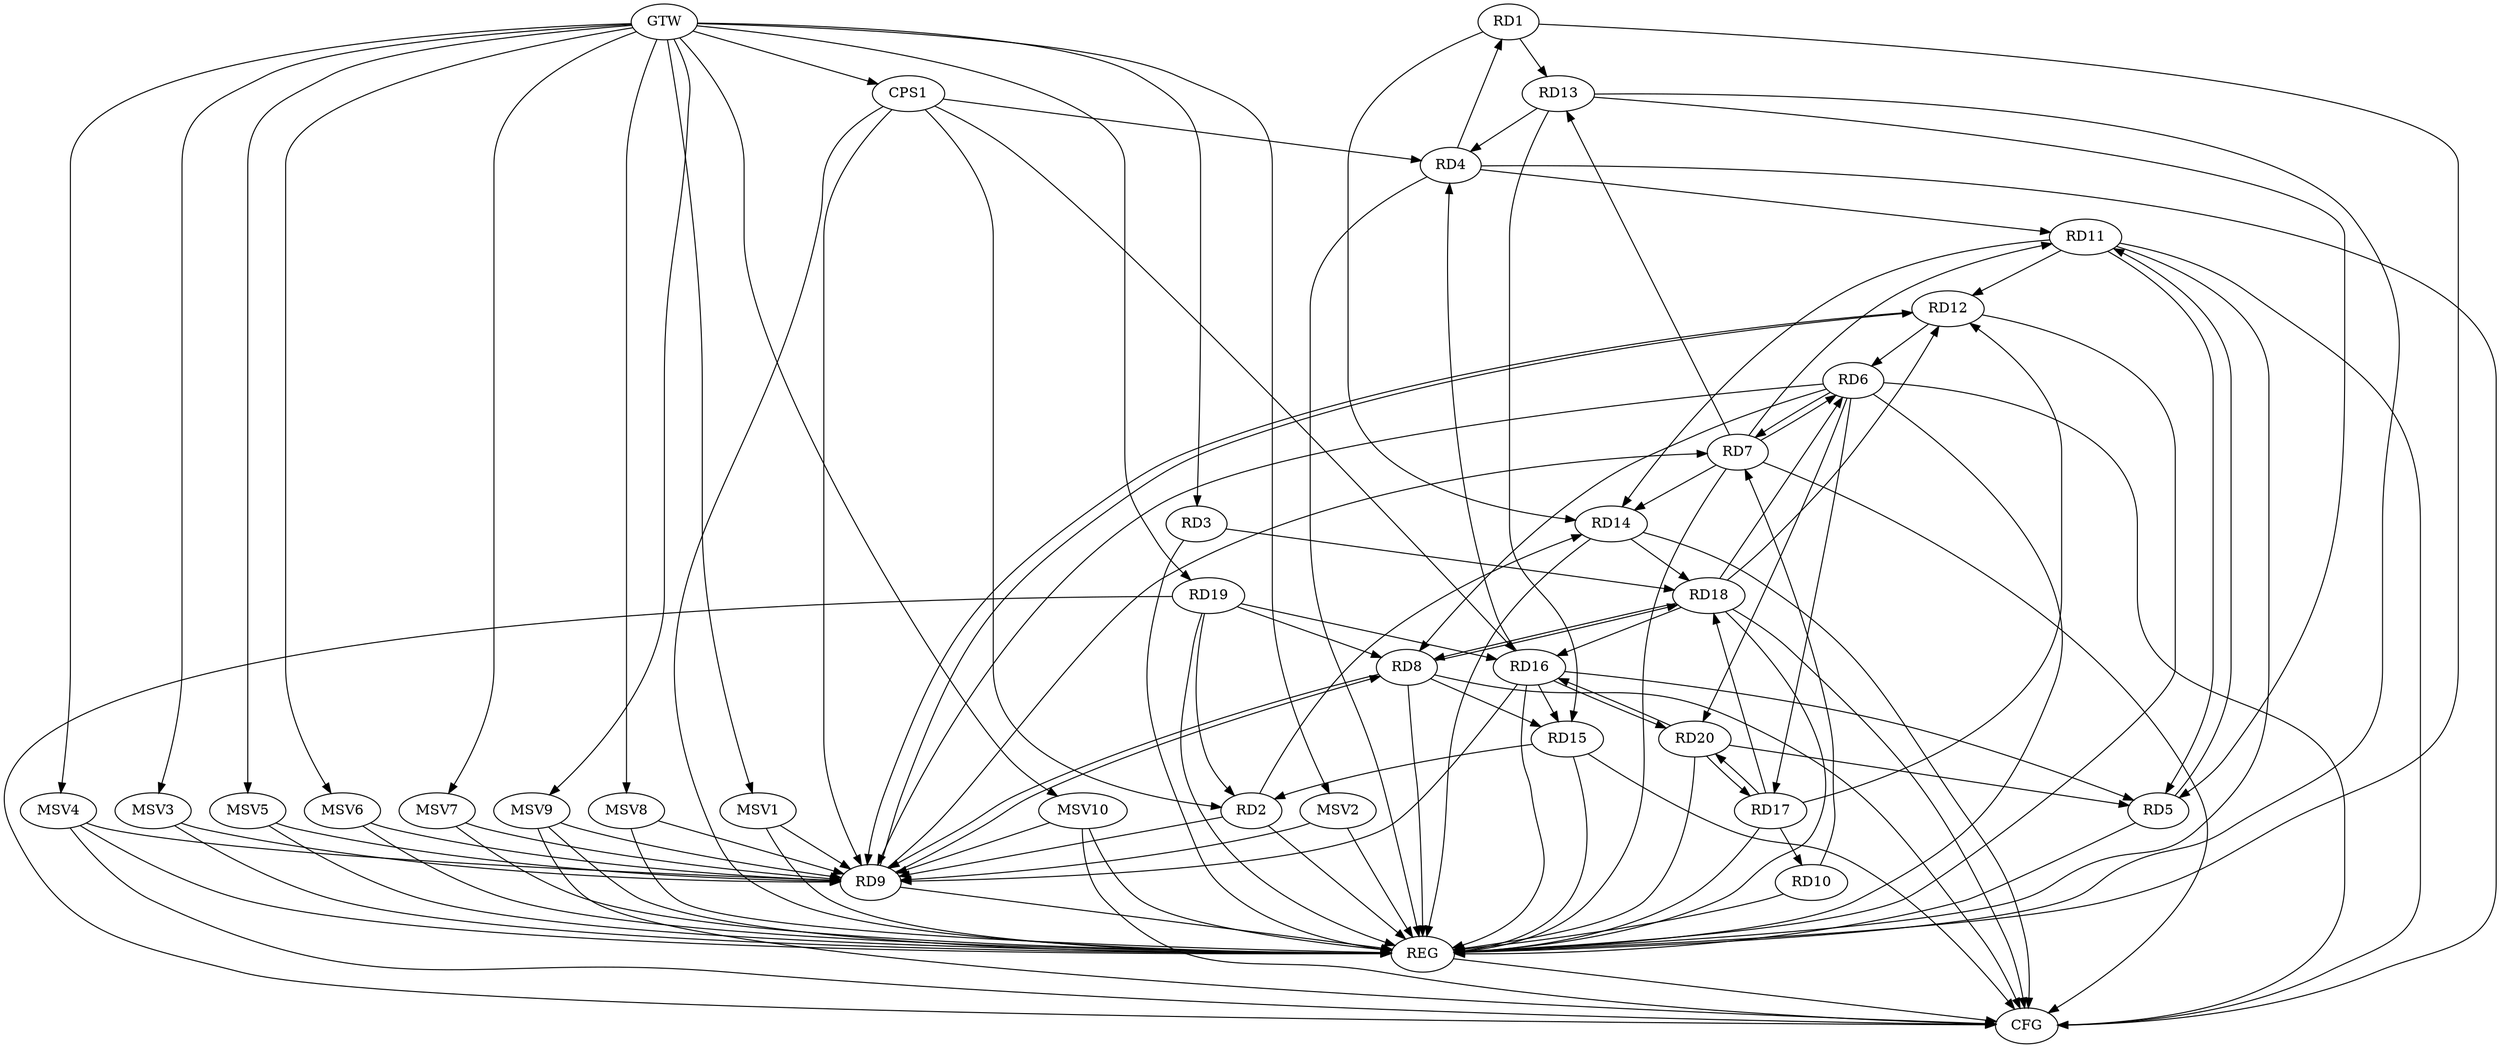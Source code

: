 strict digraph G {
  RD1 [ label="RD1" ];
  RD2 [ label="RD2" ];
  RD3 [ label="RD3" ];
  RD4 [ label="RD4" ];
  RD5 [ label="RD5" ];
  RD6 [ label="RD6" ];
  RD7 [ label="RD7" ];
  RD8 [ label="RD8" ];
  RD9 [ label="RD9" ];
  RD10 [ label="RD10" ];
  RD11 [ label="RD11" ];
  RD12 [ label="RD12" ];
  RD13 [ label="RD13" ];
  RD14 [ label="RD14" ];
  RD15 [ label="RD15" ];
  RD16 [ label="RD16" ];
  RD17 [ label="RD17" ];
  RD18 [ label="RD18" ];
  RD19 [ label="RD19" ];
  RD20 [ label="RD20" ];
  CPS1 [ label="CPS1" ];
  GTW [ label="GTW" ];
  REG [ label="REG" ];
  CFG [ label="CFG" ];
  MSV1 [ label="MSV1" ];
  MSV2 [ label="MSV2" ];
  MSV3 [ label="MSV3" ];
  MSV4 [ label="MSV4" ];
  MSV5 [ label="MSV5" ];
  MSV6 [ label="MSV6" ];
  MSV7 [ label="MSV7" ];
  MSV8 [ label="MSV8" ];
  MSV9 [ label="MSV9" ];
  MSV10 [ label="MSV10" ];
  RD4 -> RD1;
  RD1 -> RD13;
  RD1 -> RD14;
  RD2 -> RD9;
  RD2 -> RD14;
  RD15 -> RD2;
  RD19 -> RD2;
  RD3 -> RD18;
  RD4 -> RD11;
  RD13 -> RD4;
  RD16 -> RD4;
  RD5 -> RD11;
  RD11 -> RD5;
  RD13 -> RD5;
  RD16 -> RD5;
  RD20 -> RD5;
  RD6 -> RD7;
  RD7 -> RD6;
  RD6 -> RD8;
  RD6 -> RD9;
  RD12 -> RD6;
  RD6 -> RD17;
  RD18 -> RD6;
  RD6 -> RD20;
  RD9 -> RD7;
  RD10 -> RD7;
  RD7 -> RD11;
  RD7 -> RD13;
  RD7 -> RD14;
  RD8 -> RD9;
  RD9 -> RD8;
  RD8 -> RD15;
  RD8 -> RD18;
  RD18 -> RD8;
  RD19 -> RD8;
  RD9 -> RD12;
  RD12 -> RD9;
  RD16 -> RD9;
  RD17 -> RD10;
  RD11 -> RD12;
  RD11 -> RD14;
  RD17 -> RD12;
  RD18 -> RD12;
  RD13 -> RD15;
  RD14 -> RD18;
  RD16 -> RD15;
  RD18 -> RD16;
  RD19 -> RD16;
  RD16 -> RD20;
  RD20 -> RD16;
  RD17 -> RD18;
  RD17 -> RD20;
  RD20 -> RD17;
  CPS1 -> RD16;
  CPS1 -> RD4;
  CPS1 -> RD9;
  CPS1 -> RD2;
  GTW -> RD3;
  GTW -> RD19;
  GTW -> CPS1;
  RD1 -> REG;
  RD2 -> REG;
  RD3 -> REG;
  RD4 -> REG;
  RD5 -> REG;
  RD6 -> REG;
  RD7 -> REG;
  RD8 -> REG;
  RD9 -> REG;
  RD10 -> REG;
  RD11 -> REG;
  RD12 -> REG;
  RD13 -> REG;
  RD14 -> REG;
  RD15 -> REG;
  RD16 -> REG;
  RD17 -> REG;
  RD18 -> REG;
  RD19 -> REG;
  RD20 -> REG;
  CPS1 -> REG;
  RD19 -> CFG;
  RD14 -> CFG;
  RD8 -> CFG;
  RD4 -> CFG;
  RD15 -> CFG;
  RD18 -> CFG;
  RD7 -> CFG;
  RD6 -> CFG;
  RD11 -> CFG;
  REG -> CFG;
  MSV1 -> RD9;
  MSV2 -> RD9;
  MSV3 -> RD9;
  GTW -> MSV1;
  MSV1 -> REG;
  GTW -> MSV2;
  MSV2 -> REG;
  GTW -> MSV3;
  MSV3 -> REG;
  MSV4 -> RD9;
  GTW -> MSV4;
  MSV4 -> REG;
  MSV4 -> CFG;
  MSV5 -> RD9;
  GTW -> MSV5;
  MSV5 -> REG;
  MSV6 -> RD9;
  GTW -> MSV6;
  MSV6 -> REG;
  MSV7 -> RD9;
  GTW -> MSV7;
  MSV7 -> REG;
  MSV8 -> RD9;
  GTW -> MSV8;
  MSV8 -> REG;
  MSV9 -> RD9;
  MSV10 -> RD9;
  GTW -> MSV9;
  MSV9 -> REG;
  MSV9 -> CFG;
  GTW -> MSV10;
  MSV10 -> REG;
  MSV10 -> CFG;
}
